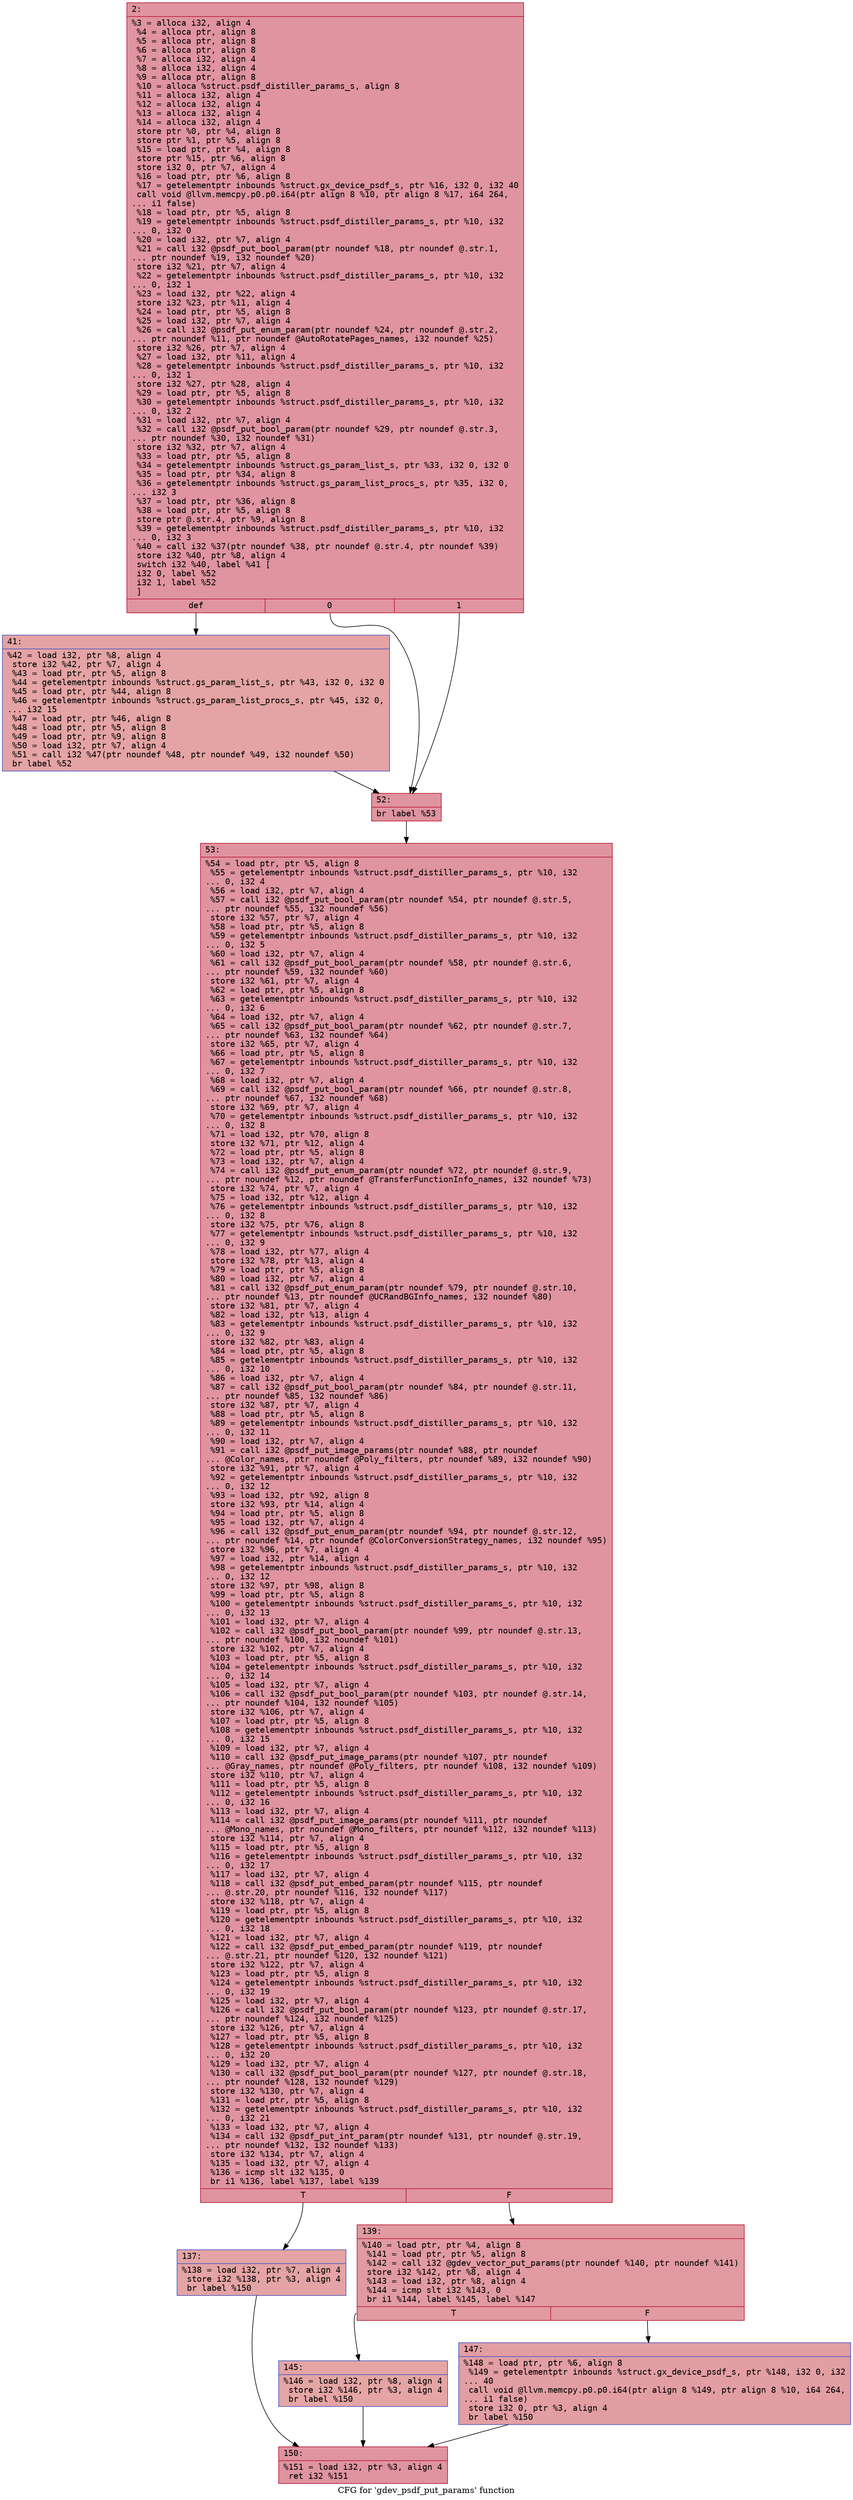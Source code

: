 digraph "CFG for 'gdev_psdf_put_params' function" {
	label="CFG for 'gdev_psdf_put_params' function";

	Node0x60000216f5c0 [shape=record,color="#b70d28ff", style=filled, fillcolor="#b70d2870" fontname="Courier",label="{2:\l|  %3 = alloca i32, align 4\l  %4 = alloca ptr, align 8\l  %5 = alloca ptr, align 8\l  %6 = alloca ptr, align 8\l  %7 = alloca i32, align 4\l  %8 = alloca i32, align 4\l  %9 = alloca ptr, align 8\l  %10 = alloca %struct.psdf_distiller_params_s, align 8\l  %11 = alloca i32, align 4\l  %12 = alloca i32, align 4\l  %13 = alloca i32, align 4\l  %14 = alloca i32, align 4\l  store ptr %0, ptr %4, align 8\l  store ptr %1, ptr %5, align 8\l  %15 = load ptr, ptr %4, align 8\l  store ptr %15, ptr %6, align 8\l  store i32 0, ptr %7, align 4\l  %16 = load ptr, ptr %6, align 8\l  %17 = getelementptr inbounds %struct.gx_device_psdf_s, ptr %16, i32 0, i32 40\l  call void @llvm.memcpy.p0.p0.i64(ptr align 8 %10, ptr align 8 %17, i64 264,\l... i1 false)\l  %18 = load ptr, ptr %5, align 8\l  %19 = getelementptr inbounds %struct.psdf_distiller_params_s, ptr %10, i32\l... 0, i32 0\l  %20 = load i32, ptr %7, align 4\l  %21 = call i32 @psdf_put_bool_param(ptr noundef %18, ptr noundef @.str.1,\l... ptr noundef %19, i32 noundef %20)\l  store i32 %21, ptr %7, align 4\l  %22 = getelementptr inbounds %struct.psdf_distiller_params_s, ptr %10, i32\l... 0, i32 1\l  %23 = load i32, ptr %22, align 4\l  store i32 %23, ptr %11, align 4\l  %24 = load ptr, ptr %5, align 8\l  %25 = load i32, ptr %7, align 4\l  %26 = call i32 @psdf_put_enum_param(ptr noundef %24, ptr noundef @.str.2,\l... ptr noundef %11, ptr noundef @AutoRotatePages_names, i32 noundef %25)\l  store i32 %26, ptr %7, align 4\l  %27 = load i32, ptr %11, align 4\l  %28 = getelementptr inbounds %struct.psdf_distiller_params_s, ptr %10, i32\l... 0, i32 1\l  store i32 %27, ptr %28, align 4\l  %29 = load ptr, ptr %5, align 8\l  %30 = getelementptr inbounds %struct.psdf_distiller_params_s, ptr %10, i32\l... 0, i32 2\l  %31 = load i32, ptr %7, align 4\l  %32 = call i32 @psdf_put_bool_param(ptr noundef %29, ptr noundef @.str.3,\l... ptr noundef %30, i32 noundef %31)\l  store i32 %32, ptr %7, align 4\l  %33 = load ptr, ptr %5, align 8\l  %34 = getelementptr inbounds %struct.gs_param_list_s, ptr %33, i32 0, i32 0\l  %35 = load ptr, ptr %34, align 8\l  %36 = getelementptr inbounds %struct.gs_param_list_procs_s, ptr %35, i32 0,\l... i32 3\l  %37 = load ptr, ptr %36, align 8\l  %38 = load ptr, ptr %5, align 8\l  store ptr @.str.4, ptr %9, align 8\l  %39 = getelementptr inbounds %struct.psdf_distiller_params_s, ptr %10, i32\l... 0, i32 3\l  %40 = call i32 %37(ptr noundef %38, ptr noundef @.str.4, ptr noundef %39)\l  store i32 %40, ptr %8, align 4\l  switch i32 %40, label %41 [\l    i32 0, label %52\l    i32 1, label %52\l  ]\l|{<s0>def|<s1>0|<s2>1}}"];
	Node0x60000216f5c0:s0 -> Node0x60000216f610[tooltip="2 -> 41\nProbability 33.33%" ];
	Node0x60000216f5c0:s1 -> Node0x60000216f660[tooltip="2 -> 52\nProbability 66.67%" ];
	Node0x60000216f5c0:s2 -> Node0x60000216f660[tooltip="2 -> 52\nProbability 66.67%" ];
	Node0x60000216f610 [shape=record,color="#3d50c3ff", style=filled, fillcolor="#c32e3170" fontname="Courier",label="{41:\l|  %42 = load i32, ptr %8, align 4\l  store i32 %42, ptr %7, align 4\l  %43 = load ptr, ptr %5, align 8\l  %44 = getelementptr inbounds %struct.gs_param_list_s, ptr %43, i32 0, i32 0\l  %45 = load ptr, ptr %44, align 8\l  %46 = getelementptr inbounds %struct.gs_param_list_procs_s, ptr %45, i32 0,\l... i32 15\l  %47 = load ptr, ptr %46, align 8\l  %48 = load ptr, ptr %5, align 8\l  %49 = load ptr, ptr %9, align 8\l  %50 = load i32, ptr %7, align 4\l  %51 = call i32 %47(ptr noundef %48, ptr noundef %49, i32 noundef %50)\l  br label %52\l}"];
	Node0x60000216f610 -> Node0x60000216f660[tooltip="41 -> 52\nProbability 100.00%" ];
	Node0x60000216f660 [shape=record,color="#b70d28ff", style=filled, fillcolor="#b70d2870" fontname="Courier",label="{52:\l|  br label %53\l}"];
	Node0x60000216f660 -> Node0x60000216f6b0[tooltip="52 -> 53\nProbability 100.00%" ];
	Node0x60000216f6b0 [shape=record,color="#b70d28ff", style=filled, fillcolor="#b70d2870" fontname="Courier",label="{53:\l|  %54 = load ptr, ptr %5, align 8\l  %55 = getelementptr inbounds %struct.psdf_distiller_params_s, ptr %10, i32\l... 0, i32 4\l  %56 = load i32, ptr %7, align 4\l  %57 = call i32 @psdf_put_bool_param(ptr noundef %54, ptr noundef @.str.5,\l... ptr noundef %55, i32 noundef %56)\l  store i32 %57, ptr %7, align 4\l  %58 = load ptr, ptr %5, align 8\l  %59 = getelementptr inbounds %struct.psdf_distiller_params_s, ptr %10, i32\l... 0, i32 5\l  %60 = load i32, ptr %7, align 4\l  %61 = call i32 @psdf_put_bool_param(ptr noundef %58, ptr noundef @.str.6,\l... ptr noundef %59, i32 noundef %60)\l  store i32 %61, ptr %7, align 4\l  %62 = load ptr, ptr %5, align 8\l  %63 = getelementptr inbounds %struct.psdf_distiller_params_s, ptr %10, i32\l... 0, i32 6\l  %64 = load i32, ptr %7, align 4\l  %65 = call i32 @psdf_put_bool_param(ptr noundef %62, ptr noundef @.str.7,\l... ptr noundef %63, i32 noundef %64)\l  store i32 %65, ptr %7, align 4\l  %66 = load ptr, ptr %5, align 8\l  %67 = getelementptr inbounds %struct.psdf_distiller_params_s, ptr %10, i32\l... 0, i32 7\l  %68 = load i32, ptr %7, align 4\l  %69 = call i32 @psdf_put_bool_param(ptr noundef %66, ptr noundef @.str.8,\l... ptr noundef %67, i32 noundef %68)\l  store i32 %69, ptr %7, align 4\l  %70 = getelementptr inbounds %struct.psdf_distiller_params_s, ptr %10, i32\l... 0, i32 8\l  %71 = load i32, ptr %70, align 8\l  store i32 %71, ptr %12, align 4\l  %72 = load ptr, ptr %5, align 8\l  %73 = load i32, ptr %7, align 4\l  %74 = call i32 @psdf_put_enum_param(ptr noundef %72, ptr noundef @.str.9,\l... ptr noundef %12, ptr noundef @TransferFunctionInfo_names, i32 noundef %73)\l  store i32 %74, ptr %7, align 4\l  %75 = load i32, ptr %12, align 4\l  %76 = getelementptr inbounds %struct.psdf_distiller_params_s, ptr %10, i32\l... 0, i32 8\l  store i32 %75, ptr %76, align 8\l  %77 = getelementptr inbounds %struct.psdf_distiller_params_s, ptr %10, i32\l... 0, i32 9\l  %78 = load i32, ptr %77, align 4\l  store i32 %78, ptr %13, align 4\l  %79 = load ptr, ptr %5, align 8\l  %80 = load i32, ptr %7, align 4\l  %81 = call i32 @psdf_put_enum_param(ptr noundef %79, ptr noundef @.str.10,\l... ptr noundef %13, ptr noundef @UCRandBGInfo_names, i32 noundef %80)\l  store i32 %81, ptr %7, align 4\l  %82 = load i32, ptr %13, align 4\l  %83 = getelementptr inbounds %struct.psdf_distiller_params_s, ptr %10, i32\l... 0, i32 9\l  store i32 %82, ptr %83, align 4\l  %84 = load ptr, ptr %5, align 8\l  %85 = getelementptr inbounds %struct.psdf_distiller_params_s, ptr %10, i32\l... 0, i32 10\l  %86 = load i32, ptr %7, align 4\l  %87 = call i32 @psdf_put_bool_param(ptr noundef %84, ptr noundef @.str.11,\l... ptr noundef %85, i32 noundef %86)\l  store i32 %87, ptr %7, align 4\l  %88 = load ptr, ptr %5, align 8\l  %89 = getelementptr inbounds %struct.psdf_distiller_params_s, ptr %10, i32\l... 0, i32 11\l  %90 = load i32, ptr %7, align 4\l  %91 = call i32 @psdf_put_image_params(ptr noundef %88, ptr noundef\l... @Color_names, ptr noundef @Poly_filters, ptr noundef %89, i32 noundef %90)\l  store i32 %91, ptr %7, align 4\l  %92 = getelementptr inbounds %struct.psdf_distiller_params_s, ptr %10, i32\l... 0, i32 12\l  %93 = load i32, ptr %92, align 8\l  store i32 %93, ptr %14, align 4\l  %94 = load ptr, ptr %5, align 8\l  %95 = load i32, ptr %7, align 4\l  %96 = call i32 @psdf_put_enum_param(ptr noundef %94, ptr noundef @.str.12,\l... ptr noundef %14, ptr noundef @ColorConversionStrategy_names, i32 noundef %95)\l  store i32 %96, ptr %7, align 4\l  %97 = load i32, ptr %14, align 4\l  %98 = getelementptr inbounds %struct.psdf_distiller_params_s, ptr %10, i32\l... 0, i32 12\l  store i32 %97, ptr %98, align 8\l  %99 = load ptr, ptr %5, align 8\l  %100 = getelementptr inbounds %struct.psdf_distiller_params_s, ptr %10, i32\l... 0, i32 13\l  %101 = load i32, ptr %7, align 4\l  %102 = call i32 @psdf_put_bool_param(ptr noundef %99, ptr noundef @.str.13,\l... ptr noundef %100, i32 noundef %101)\l  store i32 %102, ptr %7, align 4\l  %103 = load ptr, ptr %5, align 8\l  %104 = getelementptr inbounds %struct.psdf_distiller_params_s, ptr %10, i32\l... 0, i32 14\l  %105 = load i32, ptr %7, align 4\l  %106 = call i32 @psdf_put_bool_param(ptr noundef %103, ptr noundef @.str.14,\l... ptr noundef %104, i32 noundef %105)\l  store i32 %106, ptr %7, align 4\l  %107 = load ptr, ptr %5, align 8\l  %108 = getelementptr inbounds %struct.psdf_distiller_params_s, ptr %10, i32\l... 0, i32 15\l  %109 = load i32, ptr %7, align 4\l  %110 = call i32 @psdf_put_image_params(ptr noundef %107, ptr noundef\l... @Gray_names, ptr noundef @Poly_filters, ptr noundef %108, i32 noundef %109)\l  store i32 %110, ptr %7, align 4\l  %111 = load ptr, ptr %5, align 8\l  %112 = getelementptr inbounds %struct.psdf_distiller_params_s, ptr %10, i32\l... 0, i32 16\l  %113 = load i32, ptr %7, align 4\l  %114 = call i32 @psdf_put_image_params(ptr noundef %111, ptr noundef\l... @Mono_names, ptr noundef @Mono_filters, ptr noundef %112, i32 noundef %113)\l  store i32 %114, ptr %7, align 4\l  %115 = load ptr, ptr %5, align 8\l  %116 = getelementptr inbounds %struct.psdf_distiller_params_s, ptr %10, i32\l... 0, i32 17\l  %117 = load i32, ptr %7, align 4\l  %118 = call i32 @psdf_put_embed_param(ptr noundef %115, ptr noundef\l... @.str.20, ptr noundef %116, i32 noundef %117)\l  store i32 %118, ptr %7, align 4\l  %119 = load ptr, ptr %5, align 8\l  %120 = getelementptr inbounds %struct.psdf_distiller_params_s, ptr %10, i32\l... 0, i32 18\l  %121 = load i32, ptr %7, align 4\l  %122 = call i32 @psdf_put_embed_param(ptr noundef %119, ptr noundef\l... @.str.21, ptr noundef %120, i32 noundef %121)\l  store i32 %122, ptr %7, align 4\l  %123 = load ptr, ptr %5, align 8\l  %124 = getelementptr inbounds %struct.psdf_distiller_params_s, ptr %10, i32\l... 0, i32 19\l  %125 = load i32, ptr %7, align 4\l  %126 = call i32 @psdf_put_bool_param(ptr noundef %123, ptr noundef @.str.17,\l... ptr noundef %124, i32 noundef %125)\l  store i32 %126, ptr %7, align 4\l  %127 = load ptr, ptr %5, align 8\l  %128 = getelementptr inbounds %struct.psdf_distiller_params_s, ptr %10, i32\l... 0, i32 20\l  %129 = load i32, ptr %7, align 4\l  %130 = call i32 @psdf_put_bool_param(ptr noundef %127, ptr noundef @.str.18,\l... ptr noundef %128, i32 noundef %129)\l  store i32 %130, ptr %7, align 4\l  %131 = load ptr, ptr %5, align 8\l  %132 = getelementptr inbounds %struct.psdf_distiller_params_s, ptr %10, i32\l... 0, i32 21\l  %133 = load i32, ptr %7, align 4\l  %134 = call i32 @psdf_put_int_param(ptr noundef %131, ptr noundef @.str.19,\l... ptr noundef %132, i32 noundef %133)\l  store i32 %134, ptr %7, align 4\l  %135 = load i32, ptr %7, align 4\l  %136 = icmp slt i32 %135, 0\l  br i1 %136, label %137, label %139\l|{<s0>T|<s1>F}}"];
	Node0x60000216f6b0:s0 -> Node0x60000216f700[tooltip="53 -> 137\nProbability 37.50%" ];
	Node0x60000216f6b0:s1 -> Node0x60000216f750[tooltip="53 -> 139\nProbability 62.50%" ];
	Node0x60000216f700 [shape=record,color="#3d50c3ff", style=filled, fillcolor="#c32e3170" fontname="Courier",label="{137:\l|  %138 = load i32, ptr %7, align 4\l  store i32 %138, ptr %3, align 4\l  br label %150\l}"];
	Node0x60000216f700 -> Node0x60000216f840[tooltip="137 -> 150\nProbability 100.00%" ];
	Node0x60000216f750 [shape=record,color="#b70d28ff", style=filled, fillcolor="#bb1b2c70" fontname="Courier",label="{139:\l|  %140 = load ptr, ptr %4, align 8\l  %141 = load ptr, ptr %5, align 8\l  %142 = call i32 @gdev_vector_put_params(ptr noundef %140, ptr noundef %141)\l  store i32 %142, ptr %8, align 4\l  %143 = load i32, ptr %8, align 4\l  %144 = icmp slt i32 %143, 0\l  br i1 %144, label %145, label %147\l|{<s0>T|<s1>F}}"];
	Node0x60000216f750:s0 -> Node0x60000216f7a0[tooltip="139 -> 145\nProbability 37.50%" ];
	Node0x60000216f750:s1 -> Node0x60000216f7f0[tooltip="139 -> 147\nProbability 62.50%" ];
	Node0x60000216f7a0 [shape=record,color="#3d50c3ff", style=filled, fillcolor="#c5333470" fontname="Courier",label="{145:\l|  %146 = load i32, ptr %8, align 4\l  store i32 %146, ptr %3, align 4\l  br label %150\l}"];
	Node0x60000216f7a0 -> Node0x60000216f840[tooltip="145 -> 150\nProbability 100.00%" ];
	Node0x60000216f7f0 [shape=record,color="#3d50c3ff", style=filled, fillcolor="#be242e70" fontname="Courier",label="{147:\l|  %148 = load ptr, ptr %6, align 8\l  %149 = getelementptr inbounds %struct.gx_device_psdf_s, ptr %148, i32 0, i32\l... 40\l  call void @llvm.memcpy.p0.p0.i64(ptr align 8 %149, ptr align 8 %10, i64 264,\l... i1 false)\l  store i32 0, ptr %3, align 4\l  br label %150\l}"];
	Node0x60000216f7f0 -> Node0x60000216f840[tooltip="147 -> 150\nProbability 100.00%" ];
	Node0x60000216f840 [shape=record,color="#b70d28ff", style=filled, fillcolor="#b70d2870" fontname="Courier",label="{150:\l|  %151 = load i32, ptr %3, align 4\l  ret i32 %151\l}"];
}
